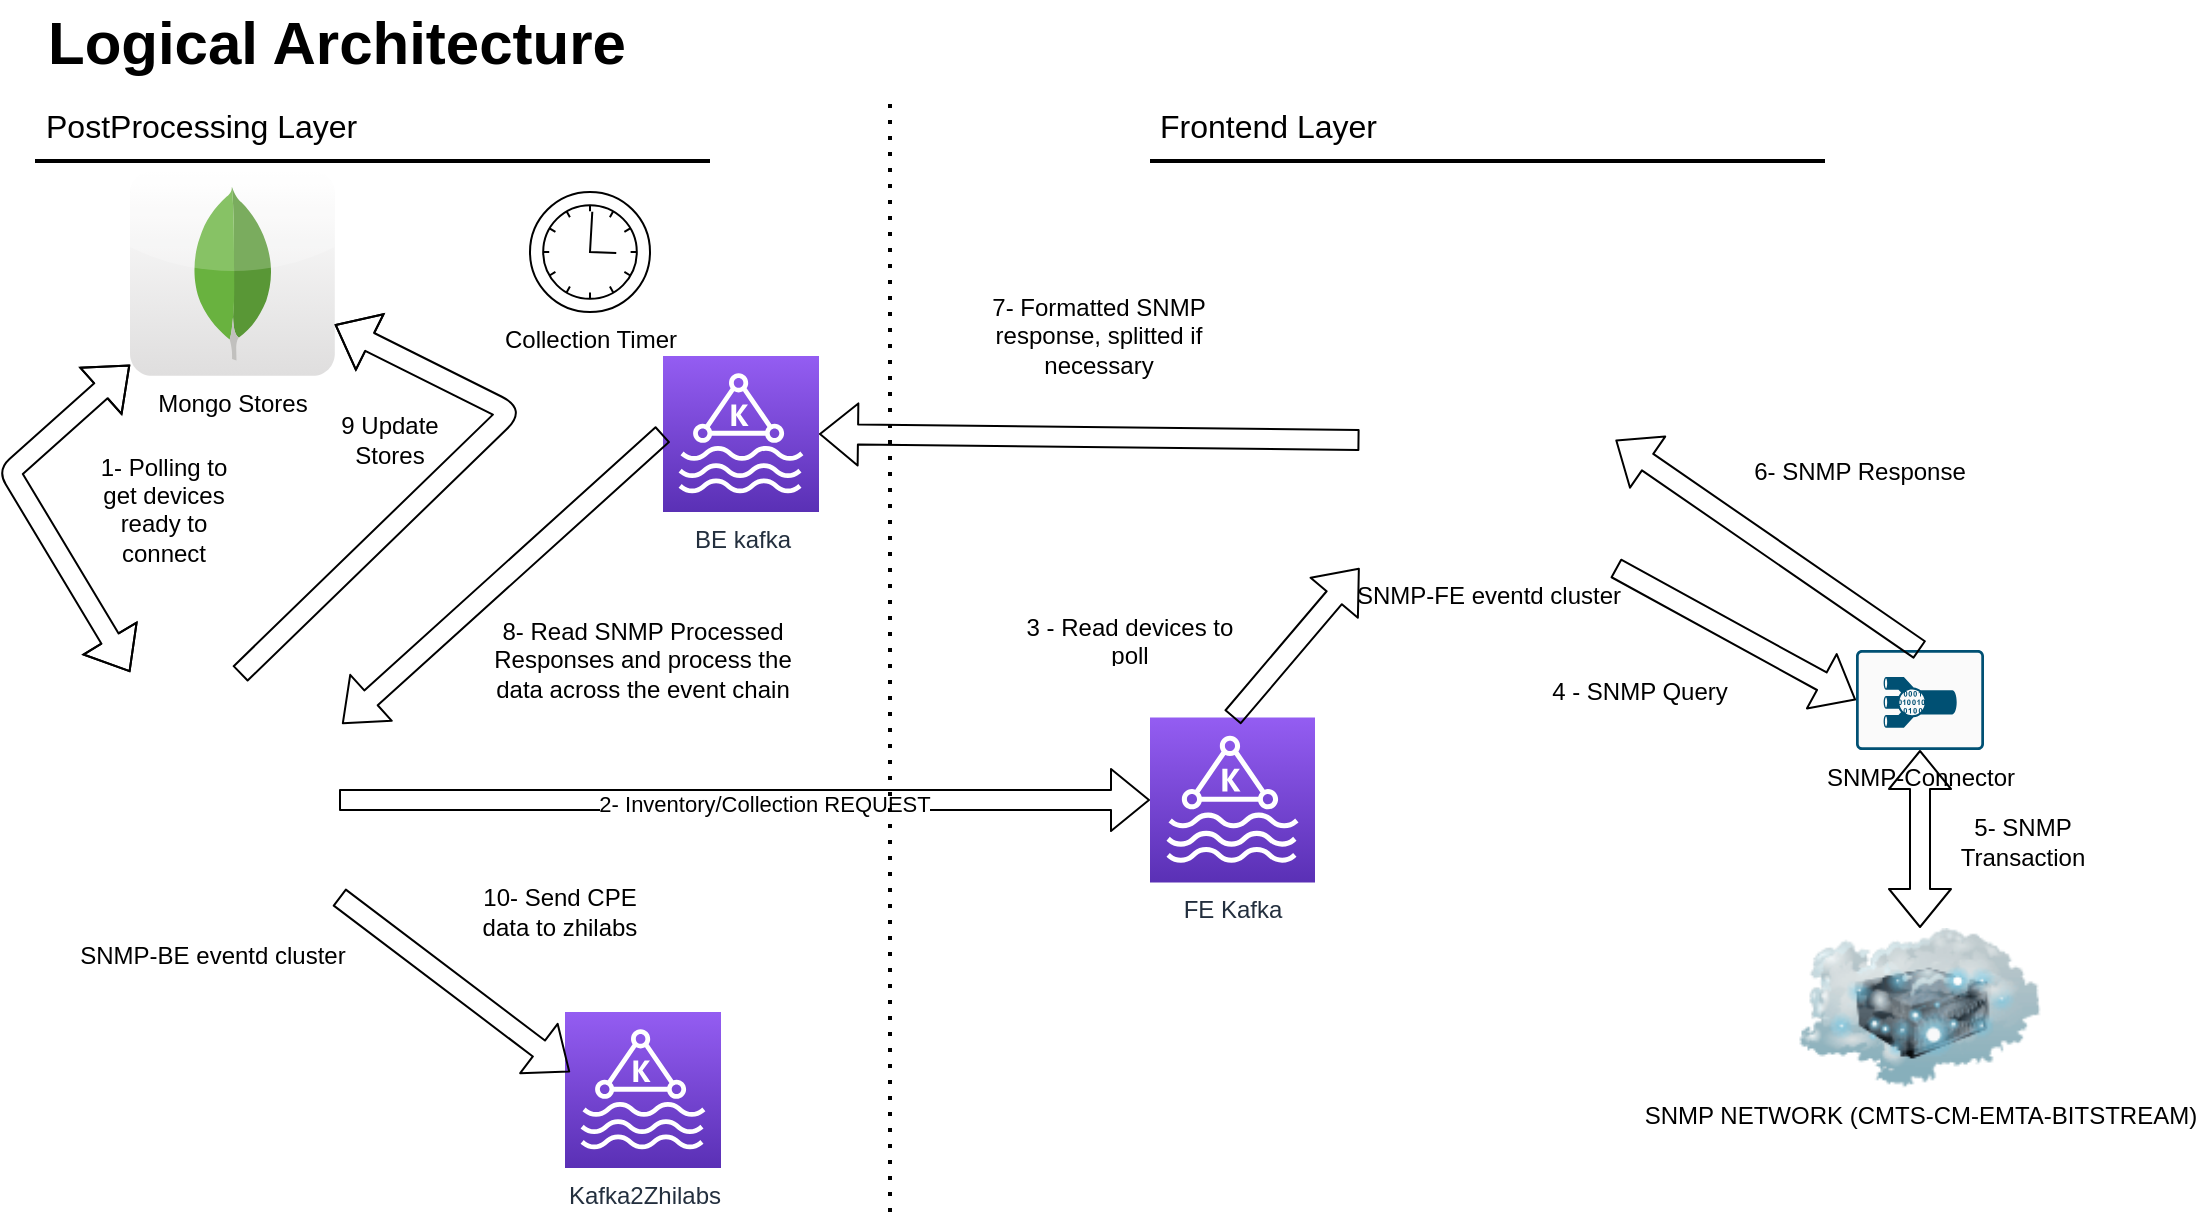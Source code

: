 <mxfile version="14.6.12" type="github">
  <diagram id="Ht1M8jgEwFfnCIfOTk4-" name="Page-1">
    <mxGraphModel dx="1371" dy="692" grid="1" gridSize="10" guides="1" tooltips="1" connect="1" arrows="1" fold="1" page="1" pageScale="1" pageWidth="1169" pageHeight="827" math="0" shadow="0">
      <root>
        <mxCell id="0" />
        <mxCell id="1" parent="0" />
        <mxCell id="-QjtrjUzRDEMRZ5MF8oH-47" value="Logical Architecture" style="text;html=1;resizable=0;points=[];autosize=1;align=left;verticalAlign=top;spacingTop=-4;fontSize=30;fontStyle=1" parent="1" vertex="1">
          <mxGeometry x="56.5" y="64.5" width="310" height="40" as="geometry" />
        </mxCell>
        <mxCell id="-QjtrjUzRDEMRZ5MF8oH-48" value="PostProcessing Layer" style="text;html=1;resizable=0;points=[];autosize=1;align=left;verticalAlign=top;spacingTop=-4;fontSize=16;" parent="1" vertex="1">
          <mxGeometry x="55.5" y="114.5" width="170" height="20" as="geometry" />
        </mxCell>
        <mxCell id="SCVMTBWpLvtzJIhz15lM-1" value="" style="line;strokeWidth=2;html=1;fontSize=14;" parent="1" vertex="1">
          <mxGeometry x="52.5" y="139.5" width="337.5" height="10" as="geometry" />
        </mxCell>
        <mxCell id="Crhu09pAslZgU8R6OPKK-1" value="Collection Timer" style="points=[[0.145,0.145,0],[0.5,0,0],[0.855,0.145,0],[1,0.5,0],[0.855,0.855,0],[0.5,1,0],[0.145,0.855,0],[0,0.5,0]];shape=mxgraph.bpmn.event;html=1;verticalLabelPosition=bottom;labelBackgroundColor=#ffffff;verticalAlign=top;align=center;perimeter=ellipsePerimeter;outlineConnect=0;aspect=fixed;outline=standard;symbol=timer;" parent="1" vertex="1">
          <mxGeometry x="300" y="160" width="60" height="60" as="geometry" />
        </mxCell>
        <mxCell id="Crhu09pAslZgU8R6OPKK-4" value="&lt;div&gt;Mongo Stores&lt;/div&gt;" style="dashed=0;outlineConnect=0;html=1;align=center;labelPosition=center;verticalLabelPosition=bottom;verticalAlign=top;shape=mxgraph.webicons.mongodb;gradientColor=#DFDEDE" parent="1" vertex="1">
          <mxGeometry x="100.0" y="149.5" width="102.4" height="102.4" as="geometry" />
        </mxCell>
        <mxCell id="Crhu09pAslZgU8R6OPKK-5" value="FE Kafka" style="points=[[0,0,0],[0.25,0,0],[0.5,0,0],[0.75,0,0],[1,0,0],[0,1,0],[0.25,1,0],[0.5,1,0],[0.75,1,0],[1,1,0],[0,0.25,0],[0,0.5,0],[0,0.75,0],[1,0.25,0],[1,0.5,0],[1,0.75,0]];outlineConnect=0;fontColor=#232F3E;gradientColor=#945DF2;gradientDirection=north;fillColor=#5A30B5;strokeColor=#ffffff;dashed=0;verticalLabelPosition=bottom;verticalAlign=top;align=center;html=1;fontSize=12;fontStyle=0;aspect=fixed;shape=mxgraph.aws4.resourceIcon;resIcon=mxgraph.aws4.managed_streaming_for_kafka;" parent="1" vertex="1">
          <mxGeometry x="610" y="422.75" width="82.5" height="82.5" as="geometry" />
        </mxCell>
        <mxCell id="Crhu09pAslZgU8R6OPKK-6" value="BE kafka" style="points=[[0,0,0],[0.25,0,0],[0.5,0,0],[0.75,0,0],[1,0,0],[0,1,0],[0.25,1,0],[0.5,1,0],[0.75,1,0],[1,1,0],[0,0.25,0],[0,0.5,0],[0,0.75,0],[1,0.25,0],[1,0.5,0],[1,0.75,0]];outlineConnect=0;fontColor=#232F3E;gradientColor=#945DF2;gradientDirection=north;fillColor=#5A30B5;strokeColor=#ffffff;dashed=0;verticalLabelPosition=bottom;verticalAlign=top;align=center;html=1;fontSize=12;fontStyle=0;aspect=fixed;shape=mxgraph.aws4.resourceIcon;resIcon=mxgraph.aws4.managed_streaming_for_kafka;" parent="1" vertex="1">
          <mxGeometry x="366.5" y="242" width="78" height="78" as="geometry" />
        </mxCell>
        <mxCell id="Crhu09pAslZgU8R6OPKK-7" value="SNMP-Connector" style="points=[[0.015,0.015,0],[0.985,0.015,0],[0.985,0.985,0],[0.015,0.985,0],[0.25,0,0],[0.5,0,0],[0.75,0,0],[1,0.25,0],[1,0.5,0],[1,0.75,0],[0.75,1,0],[0.5,1,0],[0.25,1,0],[0,0.75,0],[0,0.5,0],[0,0.25,0]];verticalLabelPosition=bottom;html=1;verticalAlign=top;aspect=fixed;align=center;pointerEvents=1;shape=mxgraph.cisco19.rect;prIcon=virtual_private_network_connector;fillColor=#FAFAFA;strokeColor=#005073;" parent="1" vertex="1">
          <mxGeometry x="963" y="389" width="64" height="50" as="geometry" />
        </mxCell>
        <mxCell id="Crhu09pAslZgU8R6OPKK-13" value="SNMP NETWORK (CMTS-CM-EMTA-BITSTREAM)" style="image;html=1;image=img/lib/clip_art/networking/Cloud_Server_128x128.png" parent="1" vertex="1">
          <mxGeometry x="930" y="528" width="130" height="80" as="geometry" />
        </mxCell>
        <mxCell id="Crhu09pAslZgU8R6OPKK-14" value="Frontend Layer" style="text;html=1;resizable=0;points=[];autosize=1;align=left;verticalAlign=top;spacingTop=-4;fontSize=16;" parent="1" vertex="1">
          <mxGeometry x="613" y="114.5" width="120" height="20" as="geometry" />
        </mxCell>
        <mxCell id="Crhu09pAslZgU8R6OPKK-15" value="" style="line;strokeWidth=2;html=1;fontSize=14;" parent="1" vertex="1">
          <mxGeometry x="610" y="139.5" width="337.5" height="10" as="geometry" />
        </mxCell>
        <mxCell id="Crhu09pAslZgU8R6OPKK-16" value="&lt;div&gt;SNMP-BE eventd cluster&lt;/div&gt;" style="shape=image;html=1;verticalAlign=top;verticalLabelPosition=bottom;labelBackgroundColor=#ffffff;imageAspect=0;aspect=fixed;image=https://cdn4.iconfinder.com/data/icons/essential-app-1/16/cluster-data-group-organize-128.png" parent="1" vertex="1">
          <mxGeometry x="76.5" y="400" width="128" height="128" as="geometry" />
        </mxCell>
        <mxCell id="Crhu09pAslZgU8R6OPKK-17" value="&lt;div&gt;SNMP-FE eventd cluster&lt;/div&gt;" style="shape=image;html=1;verticalAlign=top;verticalLabelPosition=bottom;labelBackgroundColor=#ffffff;imageAspect=0;aspect=fixed;image=https://cdn4.iconfinder.com/data/icons/essential-app-1/16/cluster-data-group-organize-128.png" parent="1" vertex="1">
          <mxGeometry x="714.75" y="220" width="128" height="128" as="geometry" />
        </mxCell>
        <mxCell id="Crhu09pAslZgU8R6OPKK-18" value="" style="shape=flexArrow;endArrow=classic;html=1;entryX=0;entryY=0.5;entryDx=0;entryDy=0;entryPerimeter=0;exitX=1;exitY=0.5;exitDx=0;exitDy=0;" parent="1" source="Crhu09pAslZgU8R6OPKK-16" target="Crhu09pAslZgU8R6OPKK-5" edge="1">
          <mxGeometry width="50" height="50" relative="1" as="geometry">
            <mxPoint x="358" y="489" as="sourcePoint" />
            <mxPoint x="408" y="439" as="targetPoint" />
          </mxGeometry>
        </mxCell>
        <mxCell id="Crhu09pAslZgU8R6OPKK-19" value="2- Inventory/Collection REQUEST" style="edgeLabel;html=1;align=center;verticalAlign=middle;resizable=0;points=[];" parent="Crhu09pAslZgU8R6OPKK-18" vertex="1" connectable="0">
          <mxGeometry x="0.048" y="-2" relative="1" as="geometry">
            <mxPoint as="offset" />
          </mxGeometry>
        </mxCell>
        <mxCell id="Crhu09pAslZgU8R6OPKK-20" value="" style="shape=flexArrow;endArrow=classic;startArrow=classic;html=1;exitX=0.184;exitY=0;exitDx=0;exitDy=0;exitPerimeter=0;" parent="1" source="Crhu09pAslZgU8R6OPKK-16" target="Crhu09pAslZgU8R6OPKK-4" edge="1">
          <mxGeometry width="100" height="100" relative="1" as="geometry">
            <mxPoint x="450" y="400" as="sourcePoint" />
            <mxPoint x="40" y="201" as="targetPoint" />
            <Array as="points">
              <mxPoint x="40" y="300" />
            </Array>
          </mxGeometry>
        </mxCell>
        <UserObject label="1- Polling to get devices ready to connect " placeholders="1" name="Variable" id="Crhu09pAslZgU8R6OPKK-21">
          <mxCell style="text;html=1;strokeColor=none;fillColor=none;align=center;verticalAlign=middle;whiteSpace=wrap;overflow=hidden;" parent="1" vertex="1">
            <mxGeometry x="76.5" y="288" width="80" height="60" as="geometry" />
          </mxCell>
        </UserObject>
        <mxCell id="Crhu09pAslZgU8R6OPKK-24" value="" style="shape=flexArrow;endArrow=classic;html=1;exitX=0.5;exitY=0;exitDx=0;exitDy=0;exitPerimeter=0;entryX=0;entryY=1;entryDx=0;entryDy=0;" parent="1" source="Crhu09pAslZgU8R6OPKK-5" target="Crhu09pAslZgU8R6OPKK-17" edge="1">
          <mxGeometry width="50" height="50" relative="1" as="geometry">
            <mxPoint x="642.5" y="410" as="sourcePoint" />
            <mxPoint x="710" y="360" as="targetPoint" />
          </mxGeometry>
        </mxCell>
        <UserObject label="3 - Read devices to poll" placeholders="1" name="Variable" id="Crhu09pAslZgU8R6OPKK-25">
          <mxCell style="text;html=1;strokeColor=none;fillColor=none;align=center;verticalAlign=middle;whiteSpace=wrap;overflow=hidden;" parent="1" vertex="1">
            <mxGeometry x="540" y="368" width="120" height="30" as="geometry" />
          </mxCell>
        </UserObject>
        <mxCell id="Crhu09pAslZgU8R6OPKK-26" value="" style="shape=flexArrow;endArrow=classic;html=1;entryX=0;entryY=0.5;entryDx=0;entryDy=0;entryPerimeter=0;exitX=1;exitY=1;exitDx=0;exitDy=0;" parent="1" source="Crhu09pAslZgU8R6OPKK-17" target="Crhu09pAslZgU8R6OPKK-7" edge="1">
          <mxGeometry width="50" height="50" relative="1" as="geometry">
            <mxPoint x="870" y="439" as="sourcePoint" />
            <mxPoint x="920" y="389" as="targetPoint" />
          </mxGeometry>
        </mxCell>
        <UserObject label="4 - SNMP Query" placeholders="1" name="Variable" id="Crhu09pAslZgU8R6OPKK-27">
          <mxCell style="text;html=1;strokeColor=none;fillColor=none;align=center;verticalAlign=middle;whiteSpace=wrap;overflow=hidden;" parent="1" vertex="1">
            <mxGeometry x="810" y="389" width="90" height="41" as="geometry" />
          </mxCell>
        </UserObject>
        <mxCell id="Crhu09pAslZgU8R6OPKK-28" value="" style="shape=flexArrow;endArrow=classic;startArrow=classic;html=1;entryX=0.5;entryY=1;entryDx=0;entryDy=0;entryPerimeter=0;exitX=0.5;exitY=0;exitDx=0;exitDy=0;" parent="1" source="Crhu09pAslZgU8R6OPKK-13" target="Crhu09pAslZgU8R6OPKK-7" edge="1">
          <mxGeometry width="100" height="100" relative="1" as="geometry">
            <mxPoint x="820" y="560" as="sourcePoint" />
            <mxPoint x="920" y="460" as="targetPoint" />
          </mxGeometry>
        </mxCell>
        <UserObject label="5- SNMP Transaction" placeholders="1" name="Variable" id="Crhu09pAslZgU8R6OPKK-29">
          <mxCell style="text;html=1;strokeColor=none;fillColor=none;align=center;verticalAlign=middle;whiteSpace=wrap;overflow=hidden;" parent="1" vertex="1">
            <mxGeometry x="1000" y="465.25" width="93" height="40" as="geometry" />
          </mxCell>
        </UserObject>
        <mxCell id="Crhu09pAslZgU8R6OPKK-30" value="" style="endArrow=none;dashed=1;html=1;dashPattern=1 3;strokeWidth=2;" parent="1" edge="1">
          <mxGeometry width="50" height="50" relative="1" as="geometry">
            <mxPoint x="480" y="670" as="sourcePoint" />
            <mxPoint x="480" y="110" as="targetPoint" />
          </mxGeometry>
        </mxCell>
        <mxCell id="Crhu09pAslZgU8R6OPKK-31" value="" style="shape=flexArrow;endArrow=classic;html=1;entryX=1;entryY=0.5;entryDx=0;entryDy=0;exitX=0.5;exitY=0;exitDx=0;exitDy=0;exitPerimeter=0;" parent="1" source="Crhu09pAslZgU8R6OPKK-7" target="Crhu09pAslZgU8R6OPKK-17" edge="1">
          <mxGeometry width="50" height="50" relative="1" as="geometry">
            <mxPoint x="1050" y="310" as="sourcePoint" />
            <mxPoint x="1100" y="260" as="targetPoint" />
          </mxGeometry>
        </mxCell>
        <UserObject label="6- SNMP Response" placeholders="1" name="Variable" id="Crhu09pAslZgU8R6OPKK-32">
          <mxCell style="text;html=1;strokeColor=none;fillColor=none;align=center;verticalAlign=middle;whiteSpace=wrap;overflow=hidden;" parent="1" vertex="1">
            <mxGeometry x="880" y="280" width="170" height="40" as="geometry" />
          </mxCell>
        </UserObject>
        <mxCell id="Crhu09pAslZgU8R6OPKK-33" value="" style="shape=flexArrow;endArrow=classic;html=1;entryX=1;entryY=0.5;entryDx=0;entryDy=0;entryPerimeter=0;exitX=0;exitY=0.5;exitDx=0;exitDy=0;" parent="1" source="Crhu09pAslZgU8R6OPKK-17" target="Crhu09pAslZgU8R6OPKK-6" edge="1">
          <mxGeometry width="50" height="50" relative="1" as="geometry">
            <mxPoint x="480" y="380" as="sourcePoint" />
            <mxPoint x="530" y="330" as="targetPoint" />
          </mxGeometry>
        </mxCell>
        <UserObject label="7- Formatted SNMP response, splitted if necessary" placeholders="1" name="Variable" id="Crhu09pAslZgU8R6OPKK-34">
          <mxCell style="text;html=1;strokeColor=none;fillColor=none;align=center;verticalAlign=middle;whiteSpace=wrap;overflow=hidden;" parent="1" vertex="1">
            <mxGeometry x="506" y="192.4" width="157" height="80" as="geometry" />
          </mxCell>
        </UserObject>
        <mxCell id="Crhu09pAslZgU8R6OPKK-36" value="" style="shape=flexArrow;endArrow=classic;html=1;entryX=1.012;entryY=0.203;entryDx=0;entryDy=0;entryPerimeter=0;exitX=0;exitY=0.5;exitDx=0;exitDy=0;exitPerimeter=0;" parent="1" source="Crhu09pAslZgU8R6OPKK-6" target="Crhu09pAslZgU8R6OPKK-16" edge="1">
          <mxGeometry width="50" height="50" relative="1" as="geometry">
            <mxPoint x="280" y="380" as="sourcePoint" />
            <mxPoint x="330" y="330" as="targetPoint" />
          </mxGeometry>
        </mxCell>
        <UserObject label="8- Read SNMP Processed Responses and process the data across the event chain" placeholders="1" name="Variable" id="Crhu09pAslZgU8R6OPKK-37">
          <mxCell style="text;html=1;strokeColor=none;fillColor=none;align=center;verticalAlign=middle;whiteSpace=wrap;overflow=hidden;" parent="1" vertex="1">
            <mxGeometry x="280" y="365.75" width="153" height="57" as="geometry" />
          </mxCell>
        </UserObject>
        <mxCell id="Crhu09pAslZgU8R6OPKK-38" value="" style="shape=flexArrow;endArrow=classic;html=1;exitX=0.613;exitY=0.008;exitDx=0;exitDy=0;exitPerimeter=0;" parent="1" source="Crhu09pAslZgU8R6OPKK-16" target="Crhu09pAslZgU8R6OPKK-4" edge="1">
          <mxGeometry width="50" height="50" relative="1" as="geometry">
            <mxPoint x="170" y="370" as="sourcePoint" />
            <mxPoint x="220" y="190" as="targetPoint" />
            <Array as="points">
              <mxPoint x="290" y="270" />
            </Array>
          </mxGeometry>
        </mxCell>
        <UserObject label="9 Update Stores" placeholders="1" name="Variable" id="Crhu09pAslZgU8R6OPKK-39">
          <mxCell style="text;html=1;strokeColor=none;fillColor=none;align=center;verticalAlign=middle;whiteSpace=wrap;overflow=hidden;" parent="1" vertex="1">
            <mxGeometry x="190" y="264" width="80" height="40" as="geometry" />
          </mxCell>
        </UserObject>
        <mxCell id="Crhu09pAslZgU8R6OPKK-40" value="Kafka2Zhilabs" style="points=[[0,0,0],[0.25,0,0],[0.5,0,0],[0.75,0,0],[1,0,0],[0,1,0],[0.25,1,0],[0.5,1,0],[0.75,1,0],[1,1,0],[0,0.25,0],[0,0.5,0],[0,0.75,0],[1,0.25,0],[1,0.5,0],[1,0.75,0]];outlineConnect=0;fontColor=#232F3E;gradientColor=#945DF2;gradientDirection=north;fillColor=#5A30B5;strokeColor=#ffffff;dashed=0;verticalLabelPosition=bottom;verticalAlign=top;align=center;html=1;fontSize=12;fontStyle=0;aspect=fixed;shape=mxgraph.aws4.resourceIcon;resIcon=mxgraph.aws4.managed_streaming_for_kafka;" parent="1" vertex="1">
          <mxGeometry x="317.5" y="570" width="78" height="78" as="geometry" />
        </mxCell>
        <mxCell id="Crhu09pAslZgU8R6OPKK-41" value="" style="shape=flexArrow;endArrow=classic;html=1;entryX=0.032;entryY=0.385;entryDx=0;entryDy=0;entryPerimeter=0;" parent="1" source="Crhu09pAslZgU8R6OPKK-16" target="Crhu09pAslZgU8R6OPKK-40" edge="1">
          <mxGeometry width="50" height="50" relative="1" as="geometry">
            <mxPoint x="160" y="650" as="sourcePoint" />
            <mxPoint x="210" y="600" as="targetPoint" />
          </mxGeometry>
        </mxCell>
        <UserObject label="10- Send CPE data to zhilabs" placeholders="1" name="Variable" id="Crhu09pAslZgU8R6OPKK-42">
          <mxCell style="text;html=1;strokeColor=none;fillColor=none;align=center;verticalAlign=middle;whiteSpace=wrap;overflow=hidden;" parent="1" vertex="1">
            <mxGeometry x="270" y="500" width="90" height="40" as="geometry" />
          </mxCell>
        </UserObject>
      </root>
    </mxGraphModel>
  </diagram>
</mxfile>
